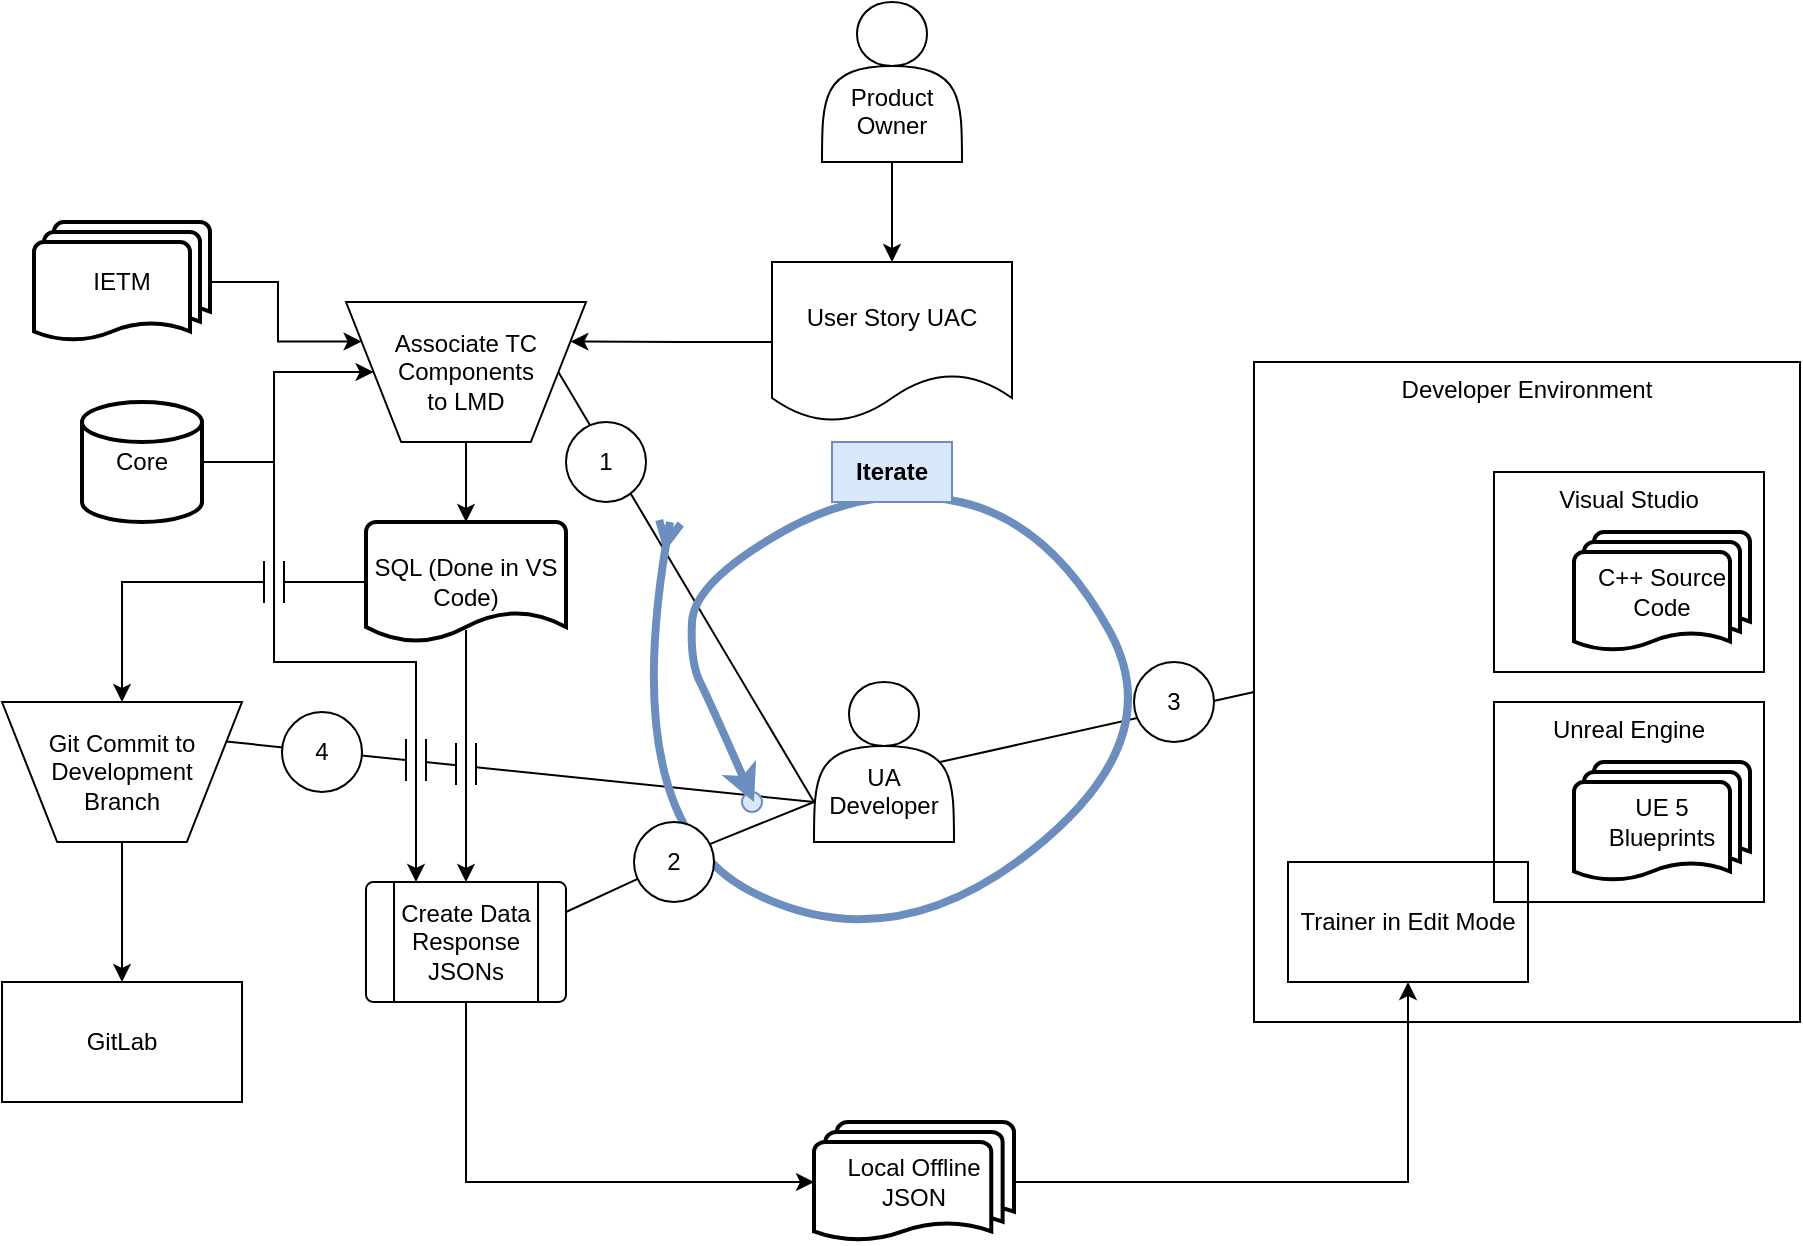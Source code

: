 <mxfile version="22.1.11" type="github">
  <diagram id="C5RBs43oDa-KdzZeNtuy" name="Page-1">
    <mxGraphModel dx="1082" dy="1997" grid="1" gridSize="10" guides="1" tooltips="1" connect="1" arrows="1" fold="1" page="1" pageScale="1" pageWidth="827" pageHeight="1169" math="0" shadow="0">
      <root>
        <mxCell id="WIyWlLk6GJQsqaUBKTNV-0" />
        <mxCell id="WIyWlLk6GJQsqaUBKTNV-1" parent="WIyWlLk6GJQsqaUBKTNV-0" />
        <mxCell id="6G-Y5JU43qj-_n9e7dLq-26" value="" style="endArrow=none;html=1;rounded=0;exitX=1;exitY=0.25;exitDx=0;exitDy=0;" parent="WIyWlLk6GJQsqaUBKTNV-1" source="6G-Y5JU43qj-_n9e7dLq-25" edge="1">
          <mxGeometry width="50" height="50" relative="1" as="geometry">
            <mxPoint x="30" y="370" as="sourcePoint" />
            <mxPoint x="440" y="320" as="targetPoint" />
          </mxGeometry>
        </mxCell>
        <mxCell id="HCW1lv9TMnhG_ZbyvMv0-8" value="Local Offline JSON" style="strokeWidth=2;html=1;shape=mxgraph.flowchart.multi-document;whiteSpace=wrap;" parent="WIyWlLk6GJQsqaUBKTNV-1" vertex="1">
          <mxGeometry x="440" y="480" width="100" height="60" as="geometry" />
        </mxCell>
        <mxCell id="6G-Y5JU43qj-_n9e7dLq-0" value="" style="ellipse;whiteSpace=wrap;html=1;aspect=fixed;fillColor=#dae8fc;strokeColor=#6c8ebf;" parent="WIyWlLk6GJQsqaUBKTNV-1" vertex="1">
          <mxGeometry x="404" y="315" width="10" height="10" as="geometry" />
        </mxCell>
        <mxCell id="6G-Y5JU43qj-_n9e7dLq-1" style="edgeStyle=orthogonalEdgeStyle;rounded=0;orthogonalLoop=1;jettySize=auto;html=1;exitX=1;exitY=0.5;exitDx=0;exitDy=0;exitPerimeter=0;entryX=0;entryY=0.5;entryDx=0;entryDy=0;" parent="WIyWlLk6GJQsqaUBKTNV-1" source="6G-Y5JU43qj-_n9e7dLq-2" target="6G-Y5JU43qj-_n9e7dLq-6" edge="1">
          <mxGeometry relative="1" as="geometry" />
        </mxCell>
        <mxCell id="6G-Y5JU43qj-_n9e7dLq-2" value="Core" style="strokeWidth=2;html=1;shape=mxgraph.flowchart.database;whiteSpace=wrap;" parent="WIyWlLk6GJQsqaUBKTNV-1" vertex="1">
          <mxGeometry x="74" y="120" width="60" height="60" as="geometry" />
        </mxCell>
        <mxCell id="6G-Y5JU43qj-_n9e7dLq-3" value="&lt;br&gt;&lt;br&gt;UA Developer" style="shape=actor;whiteSpace=wrap;html=1;labelPosition=center;verticalLabelPosition=middle;align=center;verticalAlign=middle;" parent="WIyWlLk6GJQsqaUBKTNV-1" vertex="1">
          <mxGeometry x="440" y="260" width="70" height="80" as="geometry" />
        </mxCell>
        <mxCell id="6G-Y5JU43qj-_n9e7dLq-4" style="edgeStyle=orthogonalEdgeStyle;rounded=0;orthogonalLoop=1;jettySize=auto;html=1;exitX=1;exitY=0.5;exitDx=0;exitDy=0;exitPerimeter=0;entryX=0;entryY=0.25;entryDx=0;entryDy=0;" parent="WIyWlLk6GJQsqaUBKTNV-1" source="6G-Y5JU43qj-_n9e7dLq-5" target="6G-Y5JU43qj-_n9e7dLq-6" edge="1">
          <mxGeometry relative="1" as="geometry" />
        </mxCell>
        <mxCell id="6G-Y5JU43qj-_n9e7dLq-5" value="IETM" style="strokeWidth=2;html=1;shape=mxgraph.flowchart.multi-document;whiteSpace=wrap;" parent="WIyWlLk6GJQsqaUBKTNV-1" vertex="1">
          <mxGeometry x="50" y="30" width="88" height="60" as="geometry" />
        </mxCell>
        <mxCell id="6G-Y5JU43qj-_n9e7dLq-6" value="Associate TC Components&lt;br&gt;to LMD" style="verticalLabelPosition=middle;verticalAlign=middle;html=1;shape=trapezoid;perimeter=trapezoidPerimeter;whiteSpace=wrap;size=0.23;arcSize=10;flipV=1;labelPosition=center;align=center;" parent="WIyWlLk6GJQsqaUBKTNV-1" vertex="1">
          <mxGeometry x="206" y="70" width="120" height="70" as="geometry" />
        </mxCell>
        <mxCell id="6G-Y5JU43qj-_n9e7dLq-7" value="" style="endArrow=none;html=1;rounded=0;entryX=1;entryY=0.5;entryDx=0;entryDy=0;exitX=0;exitY=0.75;exitDx=0;exitDy=0;startArrow=none;startFill=0;endFill=0;" parent="WIyWlLk6GJQsqaUBKTNV-1" source="6G-Y5JU43qj-_n9e7dLq-3" target="6G-Y5JU43qj-_n9e7dLq-6" edge="1">
          <mxGeometry width="50" height="50" relative="1" as="geometry">
            <mxPoint x="242" y="330" as="sourcePoint" />
            <mxPoint x="362" y="490" as="targetPoint" />
          </mxGeometry>
        </mxCell>
        <mxCell id="6G-Y5JU43qj-_n9e7dLq-8" style="edgeStyle=orthogonalEdgeStyle;rounded=0;orthogonalLoop=1;jettySize=auto;html=1;startArrow=classic;startFill=1;endArrow=none;endFill=0;entryX=0.5;entryY=1;entryDx=0;entryDy=0;exitX=0;exitY=0.5;exitDx=0;exitDy=0;exitPerimeter=0;" parent="WIyWlLk6GJQsqaUBKTNV-1" source="HCW1lv9TMnhG_ZbyvMv0-8" target="6G-Y5JU43qj-_n9e7dLq-19" edge="1">
          <mxGeometry relative="1" as="geometry">
            <mxPoint x="265.5" y="490" as="sourcePoint" />
          </mxGeometry>
        </mxCell>
        <mxCell id="6G-Y5JU43qj-_n9e7dLq-10" value="" style="endArrow=none;html=1;rounded=0;exitX=0.9;exitY=0.5;exitDx=0;exitDy=0;startArrow=none;startFill=0;endFill=0;exitPerimeter=0;entryX=0;entryY=0.5;entryDx=0;entryDy=0;" parent="WIyWlLk6GJQsqaUBKTNV-1" source="6G-Y5JU43qj-_n9e7dLq-3" target="6G-Y5JU43qj-_n9e7dLq-28" edge="1">
          <mxGeometry width="50" height="50" relative="1" as="geometry">
            <mxPoint x="475" y="590" as="sourcePoint" />
            <mxPoint x="525" y="540" as="targetPoint" />
          </mxGeometry>
        </mxCell>
        <mxCell id="bFxmtsWXEqxnSqhA_Z4S-13" style="edgeStyle=orthogonalEdgeStyle;rounded=0;orthogonalLoop=1;jettySize=auto;html=1;exitX=0;exitY=0.5;exitDx=0;exitDy=0;exitPerimeter=0;entryX=0.5;entryY=0;entryDx=0;entryDy=0;" edge="1" parent="WIyWlLk6GJQsqaUBKTNV-1" source="6G-Y5JU43qj-_n9e7dLq-13" target="6G-Y5JU43qj-_n9e7dLq-25">
          <mxGeometry relative="1" as="geometry" />
        </mxCell>
        <mxCell id="6G-Y5JU43qj-_n9e7dLq-13" value="SQL (Done in VS Code)" style="strokeWidth=2;html=1;shape=mxgraph.flowchart.document2;whiteSpace=wrap;size=0.25;" parent="WIyWlLk6GJQsqaUBKTNV-1" vertex="1">
          <mxGeometry x="216" y="180" width="100" height="60" as="geometry" />
        </mxCell>
        <mxCell id="6G-Y5JU43qj-_n9e7dLq-14" style="edgeStyle=orthogonalEdgeStyle;rounded=0;orthogonalLoop=1;jettySize=auto;html=1;exitX=0.5;exitY=1;exitDx=0;exitDy=0;entryX=0.5;entryY=0;entryDx=0;entryDy=0;entryPerimeter=0;" parent="WIyWlLk6GJQsqaUBKTNV-1" source="6G-Y5JU43qj-_n9e7dLq-6" target="6G-Y5JU43qj-_n9e7dLq-13" edge="1">
          <mxGeometry relative="1" as="geometry">
            <mxPoint x="266" y="170" as="targetPoint" />
          </mxGeometry>
        </mxCell>
        <mxCell id="6G-Y5JU43qj-_n9e7dLq-19" value="Create Data Response JSONs" style="verticalLabelPosition=middle;verticalAlign=middle;html=1;shape=process;whiteSpace=wrap;rounded=1;size=0.14;arcSize=6;labelPosition=center;align=center;" parent="WIyWlLk6GJQsqaUBKTNV-1" vertex="1">
          <mxGeometry x="216" y="360" width="100" height="60" as="geometry" />
        </mxCell>
        <mxCell id="6G-Y5JU43qj-_n9e7dLq-20" value="" style="endArrow=none;html=1;rounded=0;exitX=1;exitY=0.25;exitDx=0;exitDy=0;" parent="WIyWlLk6GJQsqaUBKTNV-1" source="bFxmtsWXEqxnSqhA_Z4S-1" edge="1">
          <mxGeometry width="50" height="50" relative="1" as="geometry">
            <mxPoint x="400" y="410" as="sourcePoint" />
            <mxPoint x="440" y="320" as="targetPoint" />
          </mxGeometry>
        </mxCell>
        <mxCell id="6G-Y5JU43qj-_n9e7dLq-21" value="" style="curved=1;endArrow=classic;html=1;rounded=0;startArrow=ERmany;startFill=0;fillColor=#dae8fc;strokeColor=#6c8ebf;strokeWidth=4;verticalAlign=middle;labelPosition=left;verticalLabelPosition=top;align=right;" parent="WIyWlLk6GJQsqaUBKTNV-1" edge="1">
          <mxGeometry width="50" height="50" relative="1" as="geometry">
            <mxPoint x="368" y="180" as="sourcePoint" />
            <mxPoint x="410" y="320" as="targetPoint" />
            <Array as="points">
              <mxPoint x="340" y="330" />
              <mxPoint x="478" y="400" />
              <mxPoint x="618" y="290" />
              <mxPoint x="558" y="180" />
              <mxPoint x="468" y="160" />
              <mxPoint x="380" y="210" />
              <mxPoint x="378" y="250" />
              <mxPoint x="388" y="270" />
            </Array>
          </mxGeometry>
        </mxCell>
        <mxCell id="6G-Y5JU43qj-_n9e7dLq-22" value="Iterate" style="text;html=1;strokeColor=#6c8ebf;fillColor=#dae8fc;align=center;verticalAlign=middle;whiteSpace=wrap;rounded=0;fontStyle=1" parent="WIyWlLk6GJQsqaUBKTNV-1" vertex="1">
          <mxGeometry x="449" y="140" width="60" height="30" as="geometry" />
        </mxCell>
        <mxCell id="6G-Y5JU43qj-_n9e7dLq-23" value="GitLab" style="rounded=0;whiteSpace=wrap;html=1;" parent="WIyWlLk6GJQsqaUBKTNV-1" vertex="1">
          <mxGeometry x="34" y="410" width="120" height="60" as="geometry" />
        </mxCell>
        <mxCell id="6G-Y5JU43qj-_n9e7dLq-24" style="edgeStyle=orthogonalEdgeStyle;rounded=0;orthogonalLoop=1;jettySize=auto;html=1;exitX=0.5;exitY=1;exitDx=0;exitDy=0;entryX=0.5;entryY=0;entryDx=0;entryDy=0;" parent="WIyWlLk6GJQsqaUBKTNV-1" source="6G-Y5JU43qj-_n9e7dLq-25" target="6G-Y5JU43qj-_n9e7dLq-23" edge="1">
          <mxGeometry relative="1" as="geometry" />
        </mxCell>
        <mxCell id="6G-Y5JU43qj-_n9e7dLq-25" value="Git Commit to Development&lt;br&gt;Branch" style="verticalLabelPosition=middle;verticalAlign=middle;html=1;shape=trapezoid;perimeter=trapezoidPerimeter;whiteSpace=wrap;size=0.23;arcSize=10;flipV=1;labelPosition=center;align=center;" parent="WIyWlLk6GJQsqaUBKTNV-1" vertex="1">
          <mxGeometry x="34" y="270" width="120" height="70" as="geometry" />
        </mxCell>
        <mxCell id="6G-Y5JU43qj-_n9e7dLq-27" value="" style="group" parent="WIyWlLk6GJQsqaUBKTNV-1" vertex="1" connectable="0">
          <mxGeometry x="660" y="100" width="273" height="330" as="geometry" />
        </mxCell>
        <mxCell id="6G-Y5JU43qj-_n9e7dLq-28" value="Developer Environment" style="rounded=0;whiteSpace=wrap;html=1;verticalAlign=top;" parent="6G-Y5JU43qj-_n9e7dLq-27" vertex="1">
          <mxGeometry width="273" height="330" as="geometry" />
        </mxCell>
        <mxCell id="6G-Y5JU43qj-_n9e7dLq-29" value="" style="group" parent="6G-Y5JU43qj-_n9e7dLq-27" vertex="1" connectable="0">
          <mxGeometry x="120" y="55" width="135" height="255" as="geometry" />
        </mxCell>
        <mxCell id="6G-Y5JU43qj-_n9e7dLq-30" value="" style="group" parent="6G-Y5JU43qj-_n9e7dLq-29" vertex="1" connectable="0">
          <mxGeometry width="135" height="100" as="geometry" />
        </mxCell>
        <mxCell id="6G-Y5JU43qj-_n9e7dLq-31" value="C++ Source Code" style="strokeWidth=2;html=1;shape=mxgraph.flowchart.multi-document;whiteSpace=wrap;" parent="6G-Y5JU43qj-_n9e7dLq-30" vertex="1">
          <mxGeometry x="40" y="30" width="88" height="60" as="geometry" />
        </mxCell>
        <mxCell id="6G-Y5JU43qj-_n9e7dLq-32" value="Visual Studio" style="rounded=0;whiteSpace=wrap;html=1;fillColor=none;align=center;verticalAlign=top;" parent="6G-Y5JU43qj-_n9e7dLq-30" vertex="1">
          <mxGeometry width="135" height="100" as="geometry" />
        </mxCell>
        <mxCell id="6G-Y5JU43qj-_n9e7dLq-33" value="" style="group" parent="6G-Y5JU43qj-_n9e7dLq-29" vertex="1" connectable="0">
          <mxGeometry y="115" width="135" height="140" as="geometry" />
        </mxCell>
        <mxCell id="6G-Y5JU43qj-_n9e7dLq-34" value="Trainer in Edit Mode" style="rounded=0;whiteSpace=wrap;html=1;" parent="6G-Y5JU43qj-_n9e7dLq-33" vertex="1">
          <mxGeometry x="-103" y="80" width="120" height="60" as="geometry" />
        </mxCell>
        <mxCell id="6G-Y5JU43qj-_n9e7dLq-35" value="" style="group" parent="6G-Y5JU43qj-_n9e7dLq-33" vertex="1" connectable="0">
          <mxGeometry width="135" height="100" as="geometry" />
        </mxCell>
        <mxCell id="6G-Y5JU43qj-_n9e7dLq-36" value="Unreal Engine" style="rounded=0;whiteSpace=wrap;html=1;fillColor=none;align=center;verticalAlign=top;" parent="6G-Y5JU43qj-_n9e7dLq-35" vertex="1">
          <mxGeometry width="135" height="100" as="geometry" />
        </mxCell>
        <mxCell id="6G-Y5JU43qj-_n9e7dLq-37" value="UE 5&lt;br&gt;Blueprints" style="strokeWidth=2;html=1;shape=mxgraph.flowchart.multi-document;whiteSpace=wrap;" parent="6G-Y5JU43qj-_n9e7dLq-35" vertex="1">
          <mxGeometry x="40" y="30" width="88" height="60" as="geometry" />
        </mxCell>
        <mxCell id="6G-Y5JU43qj-_n9e7dLq-40" style="edgeStyle=orthogonalEdgeStyle;rounded=0;orthogonalLoop=1;jettySize=auto;html=1;exitX=1;exitY=0.5;exitDx=0;exitDy=0;exitPerimeter=0;entryX=0.5;entryY=1;entryDx=0;entryDy=0;" parent="WIyWlLk6GJQsqaUBKTNV-1" source="HCW1lv9TMnhG_ZbyvMv0-8" target="6G-Y5JU43qj-_n9e7dLq-34" edge="1">
          <mxGeometry relative="1" as="geometry" />
        </mxCell>
        <mxCell id="bFxmtsWXEqxnSqhA_Z4S-0" value="1" style="ellipse;whiteSpace=wrap;html=1;aspect=fixed;" vertex="1" parent="WIyWlLk6GJQsqaUBKTNV-1">
          <mxGeometry x="316" y="130" width="40" height="40" as="geometry" />
        </mxCell>
        <mxCell id="bFxmtsWXEqxnSqhA_Z4S-2" value="3" style="ellipse;whiteSpace=wrap;html=1;aspect=fixed;" vertex="1" parent="WIyWlLk6GJQsqaUBKTNV-1">
          <mxGeometry x="600" y="250" width="40" height="40" as="geometry" />
        </mxCell>
        <mxCell id="bFxmtsWXEqxnSqhA_Z4S-3" value="" style="endArrow=none;html=1;rounded=0;exitX=1;exitY=0.25;exitDx=0;exitDy=0;" edge="1" parent="WIyWlLk6GJQsqaUBKTNV-1" source="6G-Y5JU43qj-_n9e7dLq-19" target="bFxmtsWXEqxnSqhA_Z4S-1">
          <mxGeometry width="50" height="50" relative="1" as="geometry">
            <mxPoint x="316" y="375" as="sourcePoint" />
            <mxPoint x="440" y="320" as="targetPoint" />
          </mxGeometry>
        </mxCell>
        <mxCell id="bFxmtsWXEqxnSqhA_Z4S-1" value="2" style="ellipse;whiteSpace=wrap;html=1;aspect=fixed;" vertex="1" parent="WIyWlLk6GJQsqaUBKTNV-1">
          <mxGeometry x="350" y="330" width="40" height="40" as="geometry" />
        </mxCell>
        <mxCell id="bFxmtsWXEqxnSqhA_Z4S-4" value="4" style="ellipse;whiteSpace=wrap;html=1;aspect=fixed;" vertex="1" parent="WIyWlLk6GJQsqaUBKTNV-1">
          <mxGeometry x="174" y="275" width="40" height="40" as="geometry" />
        </mxCell>
        <mxCell id="bFxmtsWXEqxnSqhA_Z4S-6" value="" style="shape=partialRectangle;whiteSpace=wrap;html=1;top=0;bottom=0;fillColor=default;" vertex="1" parent="WIyWlLk6GJQsqaUBKTNV-1">
          <mxGeometry x="165" y="200" width="10" height="20" as="geometry" />
        </mxCell>
        <mxCell id="bFxmtsWXEqxnSqhA_Z4S-10" value="" style="shape=partialRectangle;whiteSpace=wrap;html=1;top=0;bottom=0;fillColor=default;" vertex="1" parent="WIyWlLk6GJQsqaUBKTNV-1">
          <mxGeometry x="261" y="291" width="10" height="20" as="geometry" />
        </mxCell>
        <mxCell id="bFxmtsWXEqxnSqhA_Z4S-11" value="" style="shape=partialRectangle;whiteSpace=wrap;html=1;top=0;bottom=0;fillColor=default;" vertex="1" parent="WIyWlLk6GJQsqaUBKTNV-1">
          <mxGeometry x="236" y="289" width="10" height="20" as="geometry" />
        </mxCell>
        <mxCell id="bFxmtsWXEqxnSqhA_Z4S-5" style="edgeStyle=orthogonalEdgeStyle;rounded=0;orthogonalLoop=1;jettySize=auto;html=1;exitX=1;exitY=0.5;exitDx=0;exitDy=0;exitPerimeter=0;entryX=0.25;entryY=0;entryDx=0;entryDy=0;" edge="1" parent="WIyWlLk6GJQsqaUBKTNV-1" source="6G-Y5JU43qj-_n9e7dLq-2" target="6G-Y5JU43qj-_n9e7dLq-19">
          <mxGeometry relative="1" as="geometry">
            <mxPoint x="190" y="260" as="targetPoint" />
            <Array as="points">
              <mxPoint x="170" y="150" />
              <mxPoint x="170" y="250" />
              <mxPoint x="241" y="250" />
            </Array>
          </mxGeometry>
        </mxCell>
        <mxCell id="6G-Y5JU43qj-_n9e7dLq-11" style="edgeStyle=orthogonalEdgeStyle;rounded=0;orthogonalLoop=1;jettySize=auto;html=1;entryX=0.5;entryY=0;entryDx=0;entryDy=0;exitX=0.5;exitY=0.9;exitDx=0;exitDy=0;exitPerimeter=0;" parent="WIyWlLk6GJQsqaUBKTNV-1" source="6G-Y5JU43qj-_n9e7dLq-13" target="6G-Y5JU43qj-_n9e7dLq-19" edge="1">
          <mxGeometry relative="1" as="geometry">
            <mxPoint x="266" y="270" as="sourcePoint" />
          </mxGeometry>
        </mxCell>
        <mxCell id="bFxmtsWXEqxnSqhA_Z4S-14" style="edgeStyle=orthogonalEdgeStyle;rounded=0;orthogonalLoop=1;jettySize=auto;html=1;exitX=0.5;exitY=1;exitDx=0;exitDy=0;entryX=0.5;entryY=0;entryDx=0;entryDy=0;" edge="1" parent="WIyWlLk6GJQsqaUBKTNV-1" source="bFxmtsWXEqxnSqhA_Z4S-15" target="bFxmtsWXEqxnSqhA_Z4S-16">
          <mxGeometry relative="1" as="geometry" />
        </mxCell>
        <mxCell id="bFxmtsWXEqxnSqhA_Z4S-15" value="&lt;br&gt;&lt;br&gt;Product Owner" style="shape=actor;whiteSpace=wrap;html=1;labelPosition=center;verticalLabelPosition=middle;align=center;verticalAlign=middle;" vertex="1" parent="WIyWlLk6GJQsqaUBKTNV-1">
          <mxGeometry x="444" y="-80" width="70" height="80" as="geometry" />
        </mxCell>
        <mxCell id="bFxmtsWXEqxnSqhA_Z4S-17" style="edgeStyle=orthogonalEdgeStyle;rounded=0;orthogonalLoop=1;jettySize=auto;html=1;exitX=0;exitY=0.5;exitDx=0;exitDy=0;entryX=1;entryY=0.25;entryDx=0;entryDy=0;" edge="1" parent="WIyWlLk6GJQsqaUBKTNV-1" source="bFxmtsWXEqxnSqhA_Z4S-16" target="6G-Y5JU43qj-_n9e7dLq-6">
          <mxGeometry relative="1" as="geometry" />
        </mxCell>
        <mxCell id="bFxmtsWXEqxnSqhA_Z4S-16" value="User Story UAC" style="shape=document;whiteSpace=wrap;html=1;boundedLbl=1;" vertex="1" parent="WIyWlLk6GJQsqaUBKTNV-1">
          <mxGeometry x="419" y="50" width="120" height="80" as="geometry" />
        </mxCell>
      </root>
    </mxGraphModel>
  </diagram>
</mxfile>
